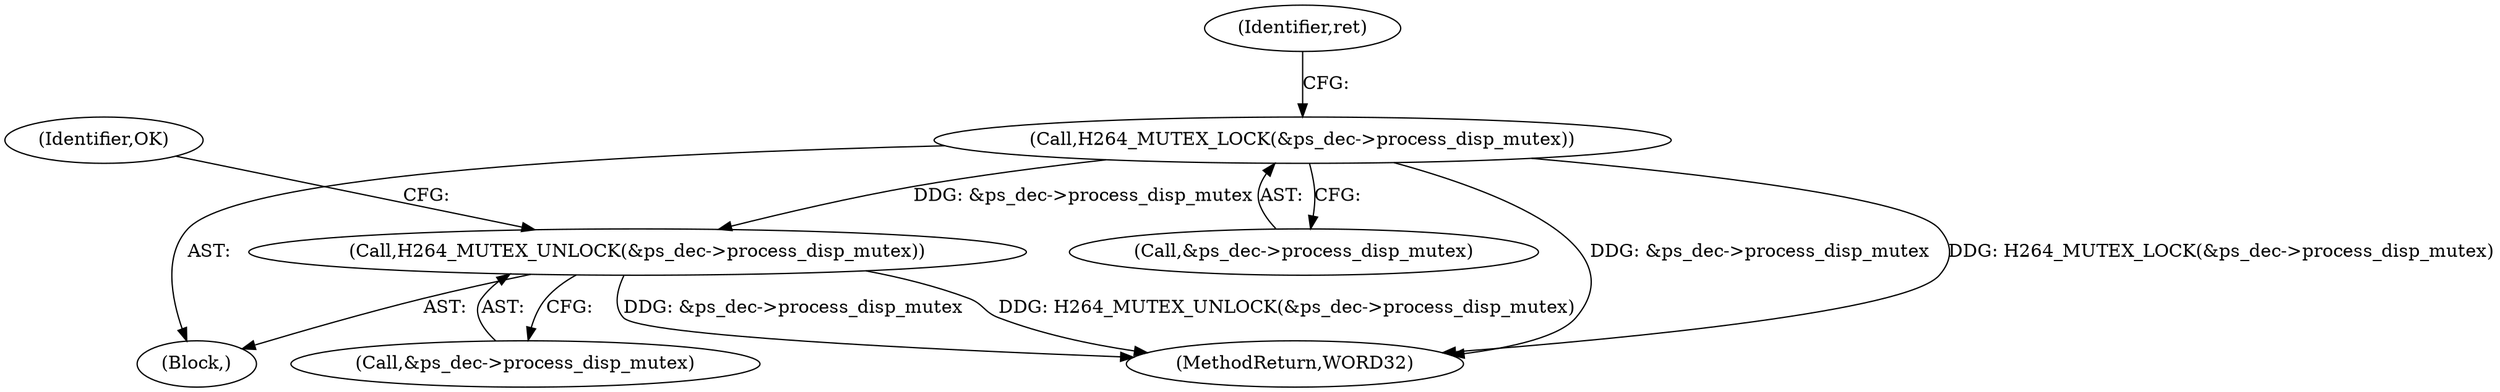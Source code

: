 digraph "0_Android_326fe991a4b7971e8aeaf4ac775491dd8abd85bb_0@pointer" {
"1000144" [label="(Call,H264_MUTEX_LOCK(&ps_dec->process_disp_mutex))"];
"1000299" [label="(Call,H264_MUTEX_UNLOCK(&ps_dec->process_disp_mutex))"];
"1000300" [label="(Call,&ps_dec->process_disp_mutex)"];
"1000108" [label="(Block,)"];
"1000145" [label="(Call,&ps_dec->process_disp_mutex)"];
"1000150" [label="(Identifier,ret)"];
"1000305" [label="(Identifier,OK)"];
"1000306" [label="(MethodReturn,WORD32)"];
"1000144" [label="(Call,H264_MUTEX_LOCK(&ps_dec->process_disp_mutex))"];
"1000299" [label="(Call,H264_MUTEX_UNLOCK(&ps_dec->process_disp_mutex))"];
"1000144" -> "1000108"  [label="AST: "];
"1000144" -> "1000145"  [label="CFG: "];
"1000145" -> "1000144"  [label="AST: "];
"1000150" -> "1000144"  [label="CFG: "];
"1000144" -> "1000306"  [label="DDG: H264_MUTEX_LOCK(&ps_dec->process_disp_mutex)"];
"1000144" -> "1000306"  [label="DDG: &ps_dec->process_disp_mutex"];
"1000144" -> "1000299"  [label="DDG: &ps_dec->process_disp_mutex"];
"1000299" -> "1000108"  [label="AST: "];
"1000299" -> "1000300"  [label="CFG: "];
"1000300" -> "1000299"  [label="AST: "];
"1000305" -> "1000299"  [label="CFG: "];
"1000299" -> "1000306"  [label="DDG: H264_MUTEX_UNLOCK(&ps_dec->process_disp_mutex)"];
"1000299" -> "1000306"  [label="DDG: &ps_dec->process_disp_mutex"];
}
